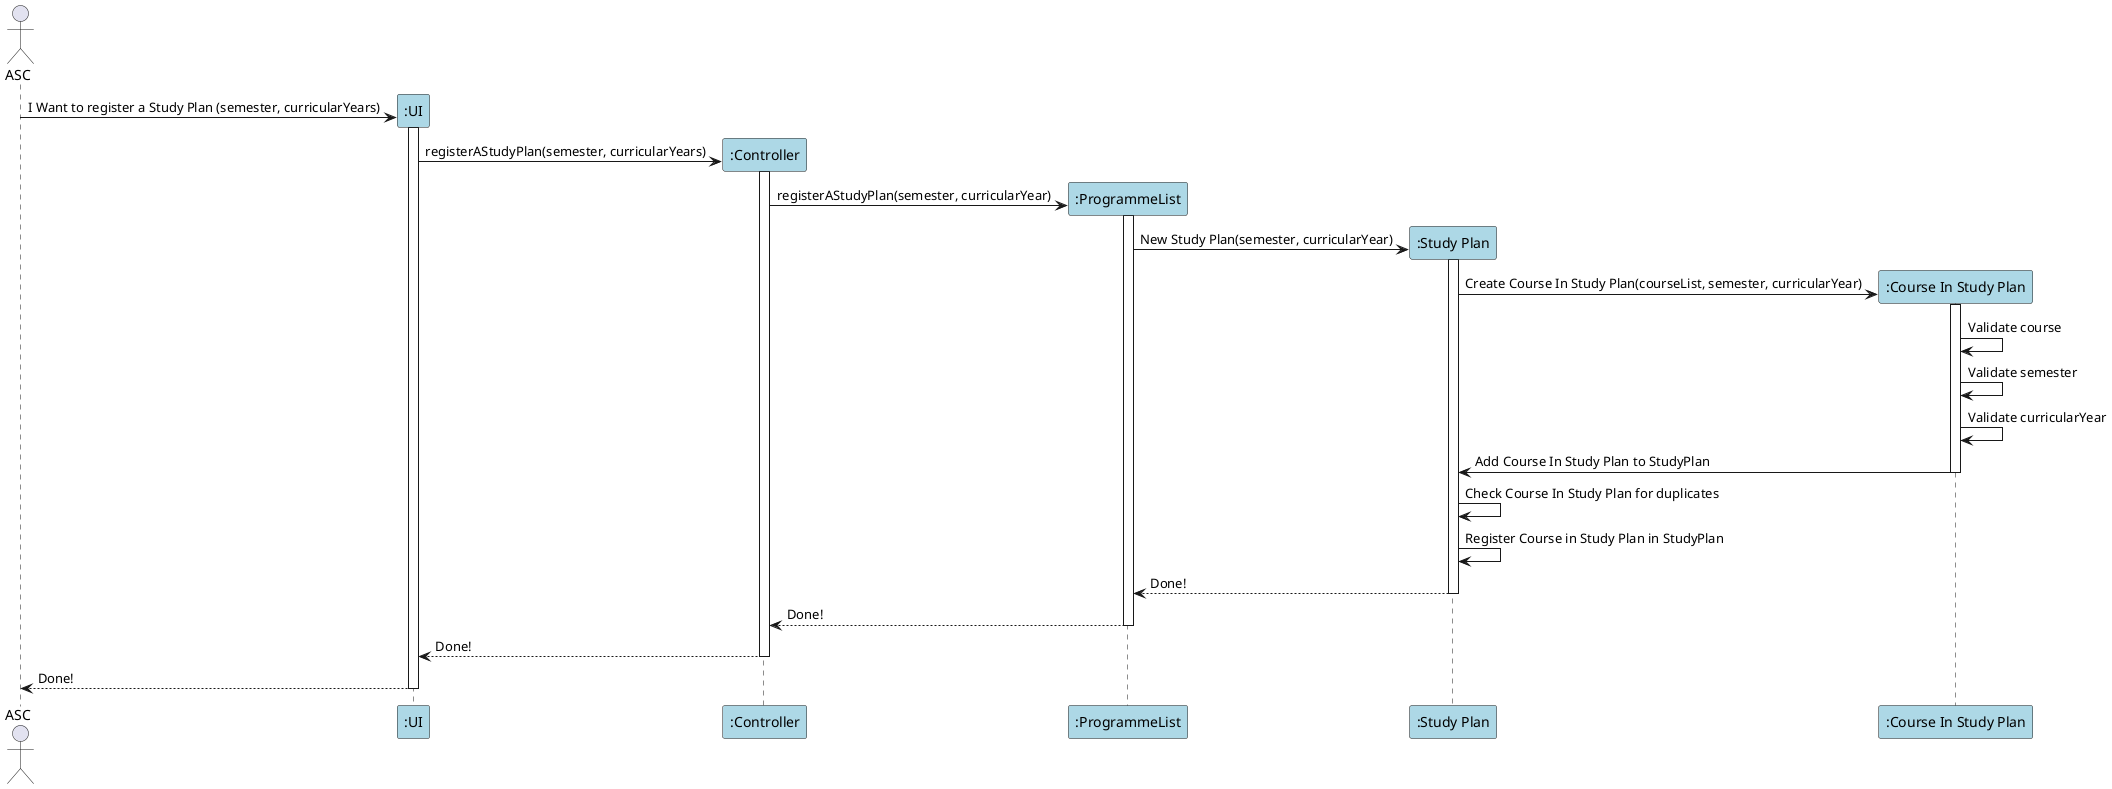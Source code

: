 @startuml
actor ASC as Admin
create ":UI" as UI #lightblue

Admin -> UI : I Want to register a Study Plan (semester, curricularYears)
activate UI
create ":Controller" as C #lightblue
UI -> C : registerAStudyPlan(semester, curricularYears)
activate C
create ":ProgrammeList" as PL #lightblue
C -> PL : registerAStudyPlan(semester, curricularYear)
activate PL
create ":Study Plan" as SP #lightblue
PL -> SP : New Study Plan(semester, curricularYear)
activate SP
create ":Course In Study Plan" as CISP #lightblue
SP -> CISP : Create Course In Study Plan(courseList, semester, curricularYear)
activate CISP
CISP -> CISP : Validate course
CISP -> CISP : Validate semester
CISP -> CISP : Validate curricularYear
CISP -> SP : Add Course In Study Plan to StudyPlan
deactivate CISP
SP -> SP : Check Course In Study Plan for duplicates
SP -> SP : Register Course in Study Plan in StudyPlan
SP --> PL : Done!
deactivate SP
PL --> C : Done!
deactivate PL
C --> UI : Done!
deactivate C
UI --> Admin : Done!
deactivate UI
@enduml
